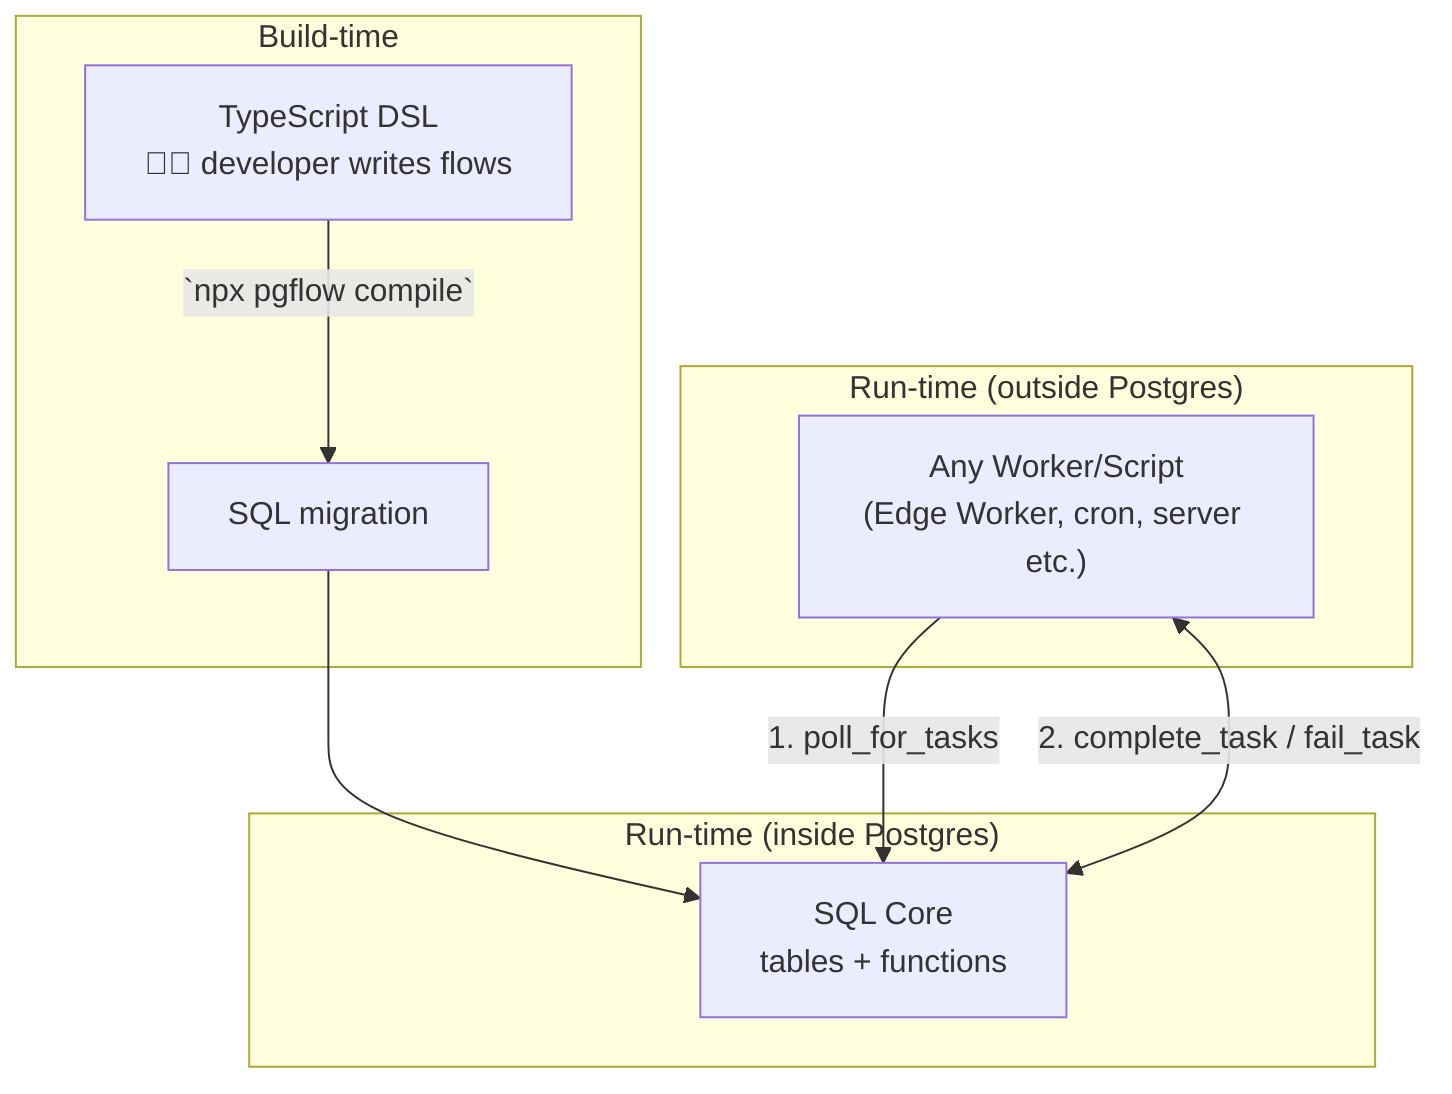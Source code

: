 graph TD
    subgraph "Build-time"
      DSL[TypeScript DSL<br/>🧑‍💻 developer writes flows]
      DSL -->|`npx pgflow compile`| SQL[SQL migration]
    end
    subgraph "Run-time (inside Postgres)"
      CORE["SQL Core<br/>tables + functions"]
    end
    subgraph "Run-time (outside Postgres)"
      WORKER["Any Worker/Script<br/>(Edge Worker, cron, server etc.)"]
    end
    SQL --> CORE
    WORKER -->|1. poll_for_tasks| CORE
    WORKER <-->|2. complete_task / fail_task| CORE